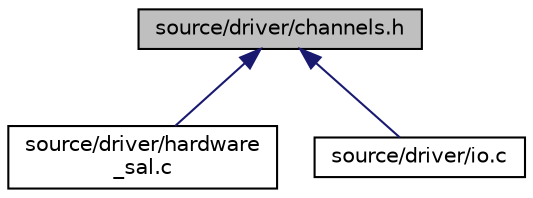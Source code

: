 digraph "source/driver/channels.h"
{
 // LATEX_PDF_SIZE
  edge [fontname="Helvetica",fontsize="10",labelfontname="Helvetica",labelfontsize="10"];
  node [fontname="Helvetica",fontsize="10",shape=record];
  Node1 [label="source/driver/channels.h",height=0.2,width=0.4,color="black", fillcolor="grey75", style="filled", fontcolor="black",tooltip="Channel definitions for elevator control using LibComedi."];
  Node1 -> Node2 [dir="back",color="midnightblue",fontsize="10",style="solid",fontname="Helvetica"];
  Node2 [label="source/driver/hardware\l_sal.c",height=0.2,width=0.4,color="black", fillcolor="white", style="filled",URL="$hardware__sal_8c_source.html",tooltip=" "];
  Node1 -> Node3 [dir="back",color="midnightblue",fontsize="10",style="solid",fontname="Helvetica"];
  Node3 [label="source/driver/io.c",height=0.2,width=0.4,color="black", fillcolor="white", style="filled",URL="$io_8c_source.html",tooltip=" "];
}
